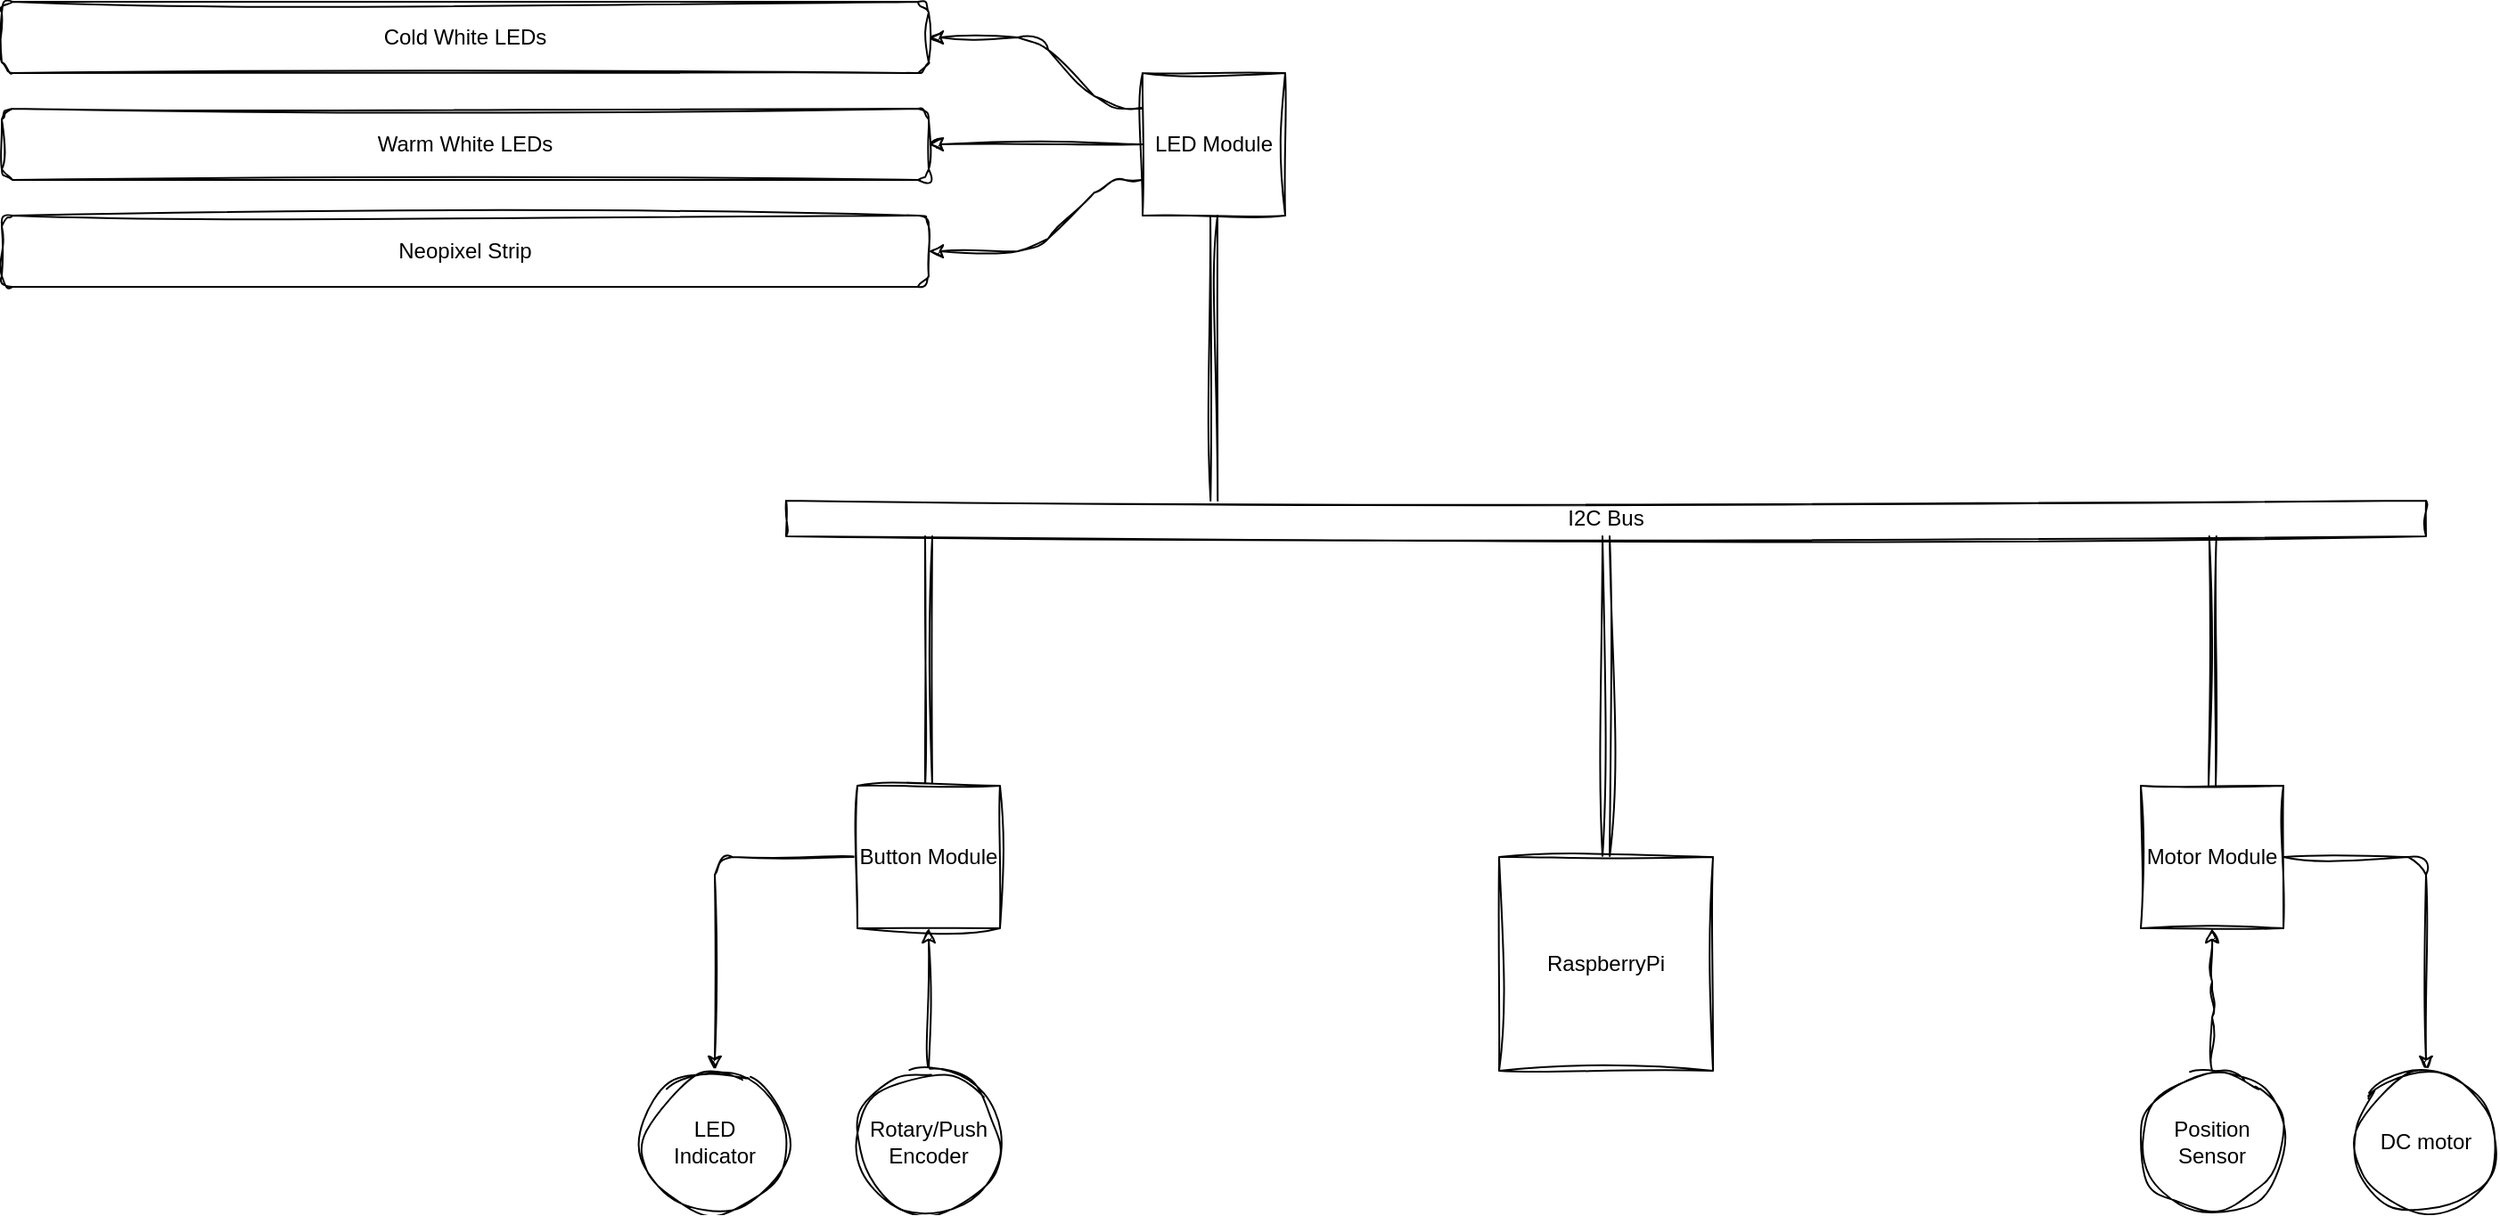 <mxfile>
    <diagram id="aeNDYsNuESqnM8rEH9Px" name="High Level Connection">
        <mxGraphModel dx="2241" dy="941" grid="1" gridSize="10" guides="1" tooltips="1" connect="1" arrows="1" fold="1" page="1" pageScale="1" pageWidth="850" pageHeight="1100" background="none" math="0" shadow="0">
            <root>
                <mxCell id="0"/>
                <mxCell id="1" parent="0"/>
                <mxCell id="8" value="I2C Bus" style="rounded=0;whiteSpace=wrap;html=1;sketch=1;curveFitting=1;jiggle=2;" vertex="1" parent="1">
                    <mxGeometry x="80" y="320" width="920" height="20" as="geometry"/>
                </mxCell>
                <mxCell id="10" style="edgeStyle=none;html=1;exitX=0.5;exitY=0;exitDx=0;exitDy=0;shape=link;movable=1;resizable=1;rotatable=1;deletable=1;editable=1;connectable=1;sketch=1;curveFitting=1;jiggle=2;" edge="1" parent="1" source="9">
                    <mxGeometry relative="1" as="geometry">
                        <mxPoint x="160" y="340" as="targetPoint"/>
                    </mxGeometry>
                </mxCell>
                <mxCell id="20" style="edgeStyle=none;html=1;entryX=0.5;entryY=0;entryDx=0;entryDy=0;sketch=1;curveFitting=1;jiggle=2;" edge="1" parent="1" source="9" target="18">
                    <mxGeometry relative="1" as="geometry">
                        <Array as="points">
                            <mxPoint x="40" y="520"/>
                        </Array>
                    </mxGeometry>
                </mxCell>
                <mxCell id="9" value="Button Module" style="whiteSpace=wrap;html=1;aspect=fixed;sketch=1;curveFitting=1;jiggle=2;" vertex="1" parent="1">
                    <mxGeometry x="120" y="480" width="80" height="80" as="geometry"/>
                </mxCell>
                <mxCell id="12" style="edgeStyle=none;shape=link;html=1;entryX=0.261;entryY=0;entryDx=0;entryDy=0;entryPerimeter=0;sketch=1;curveFitting=1;jiggle=2;" edge="1" parent="1" source="11" target="8">
                    <mxGeometry relative="1" as="geometry"/>
                </mxCell>
                <mxCell id="16" style="edgeStyle=none;html=1;entryX=1;entryY=0.5;entryDx=0;entryDy=0;exitX=0;exitY=0.75;exitDx=0;exitDy=0;sketch=1;curveFitting=1;jiggle=2;" edge="1" parent="1" source="11" target="15">
                    <mxGeometry relative="1" as="geometry">
                        <Array as="points">
                            <mxPoint x="260" y="140"/>
                            <mxPoint x="220" y="180"/>
                        </Array>
                    </mxGeometry>
                </mxCell>
                <mxCell id="23" style="edgeStyle=none;html=1;entryX=1;entryY=0.5;entryDx=0;entryDy=0;sketch=1;curveFitting=1;jiggle=2;" edge="1" parent="1" source="11" target="21">
                    <mxGeometry relative="1" as="geometry"/>
                </mxCell>
                <mxCell id="24" style="edgeStyle=none;html=1;exitX=0;exitY=0.25;exitDx=0;exitDy=0;entryX=1;entryY=0.5;entryDx=0;entryDy=0;sketch=1;curveFitting=1;jiggle=2;" edge="1" parent="1" source="11" target="22">
                    <mxGeometry relative="1" as="geometry">
                        <Array as="points">
                            <mxPoint x="260" y="100"/>
                            <mxPoint x="220" y="60"/>
                        </Array>
                    </mxGeometry>
                </mxCell>
                <mxCell id="11" value="LED Module" style="rounded=0;whiteSpace=wrap;html=1;sketch=1;curveFitting=1;jiggle=2;" vertex="1" parent="1">
                    <mxGeometry x="280" y="80" width="80" height="80" as="geometry"/>
                </mxCell>
                <mxCell id="14" style="edgeStyle=none;shape=link;html=1;exitX=0.5;exitY=0;exitDx=0;exitDy=0;entryX=0.5;entryY=1;entryDx=0;entryDy=0;sketch=1;curveFitting=1;jiggle=2;" edge="1" parent="1" source="13" target="8">
                    <mxGeometry relative="1" as="geometry"/>
                </mxCell>
                <mxCell id="13" value="RaspberryPi" style="whiteSpace=wrap;html=1;aspect=fixed;sketch=1;curveFitting=1;jiggle=2;" vertex="1" parent="1">
                    <mxGeometry x="480" y="520" width="120" height="120" as="geometry"/>
                </mxCell>
                <mxCell id="15" value="Neopixel Strip" style="rounded=1;whiteSpace=wrap;html=1;sketch=1;curveFitting=1;jiggle=2;" vertex="1" parent="1">
                    <mxGeometry x="-360" y="160" width="520" height="40" as="geometry"/>
                </mxCell>
                <mxCell id="19" style="edgeStyle=none;html=1;entryX=0.5;entryY=1;entryDx=0;entryDy=0;sketch=1;curveFitting=1;jiggle=2;" edge="1" parent="1" source="17" target="9">
                    <mxGeometry relative="1" as="geometry"/>
                </mxCell>
                <mxCell id="17" value="Rotary/Push&lt;br&gt;Encoder" style="ellipse;whiteSpace=wrap;html=1;aspect=fixed;sketch=1;curveFitting=1;jiggle=2;" vertex="1" parent="1">
                    <mxGeometry x="120" y="640" width="80" height="80" as="geometry"/>
                </mxCell>
                <mxCell id="18" value="LED&lt;br&gt;Indicator" style="ellipse;whiteSpace=wrap;html=1;aspect=fixed;sketch=1;curveFitting=1;jiggle=2;" vertex="1" parent="1">
                    <mxGeometry y="640" width="80" height="80" as="geometry"/>
                </mxCell>
                <mxCell id="21" value="Warm White LEDs" style="rounded=1;whiteSpace=wrap;html=1;sketch=1;curveFitting=1;jiggle=2;" vertex="1" parent="1">
                    <mxGeometry x="-360" y="100" width="520" height="40" as="geometry"/>
                </mxCell>
                <mxCell id="22" value="Cold White LEDs" style="rounded=1;whiteSpace=wrap;html=1;sketch=1;curveFitting=1;jiggle=2;" vertex="1" parent="1">
                    <mxGeometry x="-360" y="40" width="520" height="40" as="geometry"/>
                </mxCell>
                <mxCell id="26" style="edgeStyle=none;html=1;exitX=0.5;exitY=0;exitDx=0;exitDy=0;entryX=0.87;entryY=1;entryDx=0;entryDy=0;entryPerimeter=0;shape=link;sketch=1;curveFitting=1;jiggle=2;" edge="1" parent="1" source="25" target="8">
                    <mxGeometry relative="1" as="geometry"/>
                </mxCell>
                <mxCell id="29" style="edgeStyle=none;html=1;entryX=0.5;entryY=0;entryDx=0;entryDy=0;sketch=1;curveFitting=1;jiggle=2;" edge="1" parent="1" source="25" target="28">
                    <mxGeometry relative="1" as="geometry">
                        <Array as="points">
                            <mxPoint x="1000" y="520"/>
                        </Array>
                    </mxGeometry>
                </mxCell>
                <mxCell id="25" value="Motor Module" style="whiteSpace=wrap;html=1;aspect=fixed;sketch=1;curveFitting=1;jiggle=2;" vertex="1" parent="1">
                    <mxGeometry x="840" y="480" width="80" height="80" as="geometry"/>
                </mxCell>
                <mxCell id="30" style="edgeStyle=none;html=1;entryX=0.5;entryY=1;entryDx=0;entryDy=0;sketch=1;curveFitting=1;jiggle=2;" edge="1" parent="1" source="27" target="25">
                    <mxGeometry relative="1" as="geometry">
                        <Array as="points">
                            <mxPoint x="880" y="600"/>
                        </Array>
                    </mxGeometry>
                </mxCell>
                <mxCell id="27" value="Position&lt;br&gt;Sensor" style="ellipse;whiteSpace=wrap;html=1;aspect=fixed;sketch=1;curveFitting=1;jiggle=2;" vertex="1" parent="1">
                    <mxGeometry x="840" y="640" width="80" height="80" as="geometry"/>
                </mxCell>
                <mxCell id="28" value="DC motor" style="ellipse;whiteSpace=wrap;html=1;aspect=fixed;sketch=1;curveFitting=1;jiggle=2;" vertex="1" parent="1">
                    <mxGeometry x="960" y="640" width="80" height="80" as="geometry"/>
                </mxCell>
            </root>
        </mxGraphModel>
    </diagram>
</mxfile>